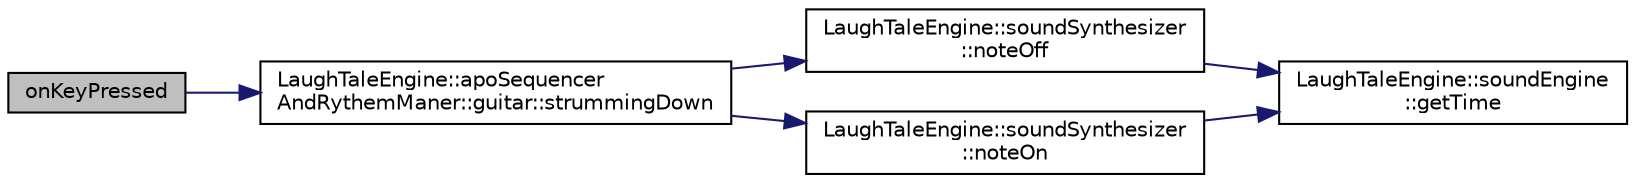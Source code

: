 digraph "onKeyPressed"
{
 // LATEX_PDF_SIZE
  edge [fontname="Helvetica",fontsize="10",labelfontname="Helvetica",labelfontsize="10"];
  node [fontname="Helvetica",fontsize="10",shape=record];
  rankdir="LR";
  Node1 [label="onKeyPressed",height=0.2,width=0.4,color="black", fillcolor="grey75", style="filled", fontcolor="black",tooltip=" "];
  Node1 -> Node2 [color="midnightblue",fontsize="10",style="solid",fontname="Helvetica"];
  Node2 [label="LaughTaleEngine::apoSequencer\lAndRythemManer::guitar::strummingDown",height=0.2,width=0.4,color="black", fillcolor="white", style="filled",URL="$d8/dc5/class_laugh_tale_engine_1_1apo_sequencer_and_rythem_maner_1_1guitar.html#aa456fbd50276bc6bbbf31292e17ca138",tooltip=" "];
  Node2 -> Node3 [color="midnightblue",fontsize="10",style="solid",fontname="Helvetica"];
  Node3 [label="LaughTaleEngine::soundSynthesizer\l::noteOff",height=0.2,width=0.4,color="black", fillcolor="white", style="filled",URL="$d6/d31/class_laugh_tale_engine_1_1sound_synthesizer.html#a7d5f309bb7b2d389b441018bcc98637e",tooltip=" "];
  Node3 -> Node4 [color="midnightblue",fontsize="10",style="solid",fontname="Helvetica"];
  Node4 [label="LaughTaleEngine::soundEngine\l::getTime",height=0.2,width=0.4,color="black", fillcolor="white", style="filled",URL="$df/d84/class_laugh_tale_engine_1_1sound_engine.html#ae9be4305903b53b6bd3ffd80923fbd59",tooltip=" "];
  Node2 -> Node5 [color="midnightblue",fontsize="10",style="solid",fontname="Helvetica"];
  Node5 [label="LaughTaleEngine::soundSynthesizer\l::noteOn",height=0.2,width=0.4,color="black", fillcolor="white", style="filled",URL="$d6/d31/class_laugh_tale_engine_1_1sound_synthesizer.html#af49cb1a7af19972a9d9ffd7d8f93f32d",tooltip=" "];
  Node5 -> Node4 [color="midnightblue",fontsize="10",style="solid",fontname="Helvetica"];
}
